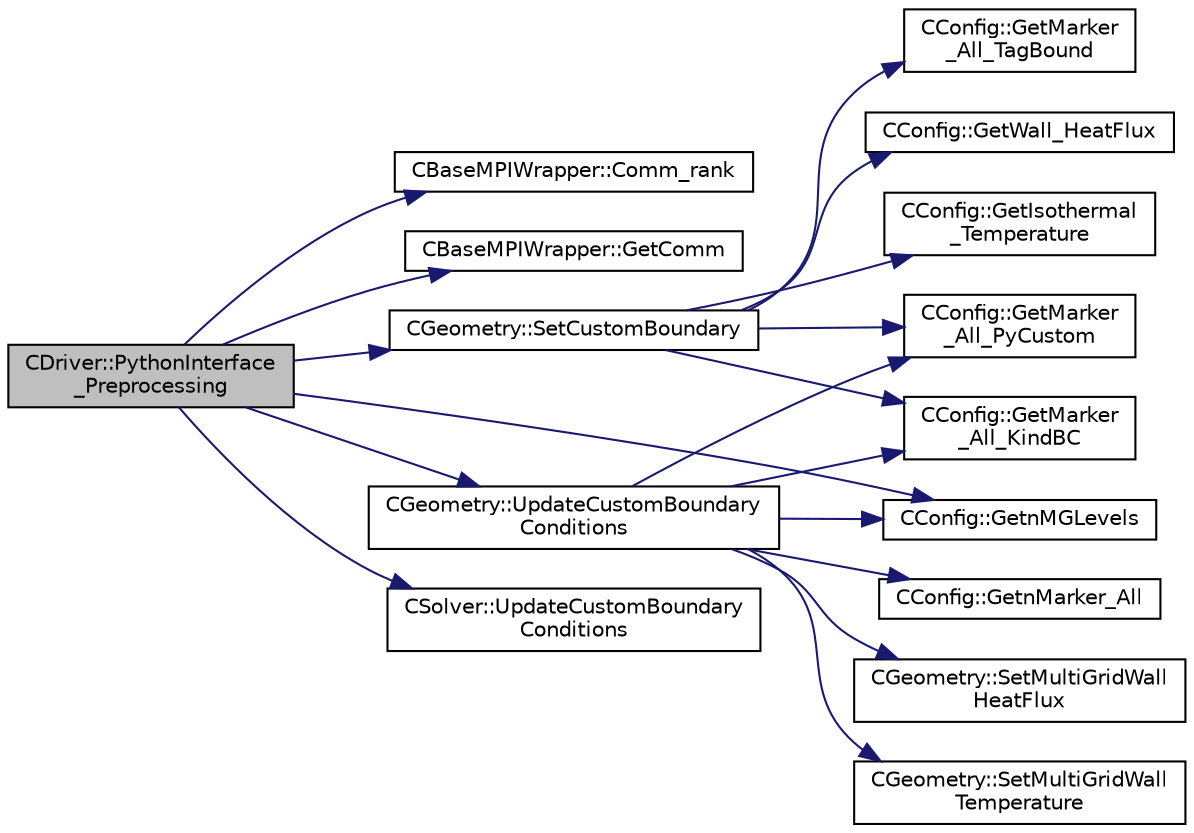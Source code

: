digraph "CDriver::PythonInterface_Preprocessing"
{
 // LATEX_PDF_SIZE
  edge [fontname="Helvetica",fontsize="10",labelfontname="Helvetica",labelfontsize="10"];
  node [fontname="Helvetica",fontsize="10",shape=record];
  rankdir="LR";
  Node1 [label="CDriver::PythonInterface\l_Preprocessing",height=0.2,width=0.4,color="black", fillcolor="grey75", style="filled", fontcolor="black",tooltip="Initialize Python interface functionalities."];
  Node1 -> Node2 [color="midnightblue",fontsize="10",style="solid",fontname="Helvetica"];
  Node2 [label="CBaseMPIWrapper::Comm_rank",height=0.2,width=0.4,color="black", fillcolor="white", style="filled",URL="$classCBaseMPIWrapper.html#a174f279995b7c643bcc1b8eb34e96aa6",tooltip=" "];
  Node1 -> Node3 [color="midnightblue",fontsize="10",style="solid",fontname="Helvetica"];
  Node3 [label="CBaseMPIWrapper::GetComm",height=0.2,width=0.4,color="black", fillcolor="white", style="filled",URL="$classCBaseMPIWrapper.html#a8154391fc3522954802889d81d4ef5da",tooltip=" "];
  Node1 -> Node4 [color="midnightblue",fontsize="10",style="solid",fontname="Helvetica"];
  Node4 [label="CConfig::GetnMGLevels",height=0.2,width=0.4,color="black", fillcolor="white", style="filled",URL="$classCConfig.html#a15a61a6f9a1d415c3509018f4916c5c1",tooltip="Get the number of multigrid levels."];
  Node1 -> Node5 [color="midnightblue",fontsize="10",style="solid",fontname="Helvetica"];
  Node5 [label="CGeometry::SetCustomBoundary",height=0.2,width=0.4,color="black", fillcolor="white", style="filled",URL="$classCGeometry.html#a15dd9fe9352493c70f21b217bab034ea",tooltip="Set the data containers for customized boundary conditions."];
  Node5 -> Node6 [color="midnightblue",fontsize="10",style="solid",fontname="Helvetica"];
  Node6 [label="CConfig::GetIsothermal\l_Temperature",height=0.2,width=0.4,color="black", fillcolor="white", style="filled",URL="$classCConfig.html#a2bf56370670128e9e93af4ed3a7e2bb7",tooltip="Get the wall temperature (static) at an isothermal boundary."];
  Node5 -> Node7 [color="midnightblue",fontsize="10",style="solid",fontname="Helvetica"];
  Node7 [label="CConfig::GetMarker\l_All_KindBC",height=0.2,width=0.4,color="black", fillcolor="white", style="filled",URL="$classCConfig.html#ae003cd8f406eaaa91849a774c9a20730",tooltip="Get the kind of boundary for each marker."];
  Node5 -> Node8 [color="midnightblue",fontsize="10",style="solid",fontname="Helvetica"];
  Node8 [label="CConfig::GetMarker\l_All_PyCustom",height=0.2,width=0.4,color="black", fillcolor="white", style="filled",URL="$classCConfig.html#acf8910da77f327b190e1a37211a23f10",tooltip="Get the Python customization for a marker val_marker."];
  Node5 -> Node9 [color="midnightblue",fontsize="10",style="solid",fontname="Helvetica"];
  Node9 [label="CConfig::GetMarker\l_All_TagBound",height=0.2,width=0.4,color="black", fillcolor="white", style="filled",URL="$classCConfig.html#ab8c9c1f45950a29355be4ff357049440",tooltip="Get the index of the surface defined in the geometry file."];
  Node5 -> Node10 [color="midnightblue",fontsize="10",style="solid",fontname="Helvetica"];
  Node10 [label="CConfig::GetWall_HeatFlux",height=0.2,width=0.4,color="black", fillcolor="white", style="filled",URL="$classCConfig.html#a61a5154012543ac7d95929ddc6b79950",tooltip="Get the wall heat flux on a constant heat flux boundary."];
  Node1 -> Node11 [color="midnightblue",fontsize="10",style="solid",fontname="Helvetica"];
  Node11 [label="CGeometry::UpdateCustomBoundary\lConditions",height=0.2,width=0.4,color="black", fillcolor="white", style="filled",URL="$classCGeometry.html#a65d6e849b384ed08a35930f360aedda6",tooltip="Update the multi-grid structure for the customized boundary conditions."];
  Node11 -> Node7 [color="midnightblue",fontsize="10",style="solid",fontname="Helvetica"];
  Node11 -> Node8 [color="midnightblue",fontsize="10",style="solid",fontname="Helvetica"];
  Node11 -> Node12 [color="midnightblue",fontsize="10",style="solid",fontname="Helvetica"];
  Node12 [label="CConfig::GetnMarker_All",height=0.2,width=0.4,color="black", fillcolor="white", style="filled",URL="$classCConfig.html#a459dee039e618d21a5d78db61c221240",tooltip="Get the total number of boundary markers of the local process including send/receive domains."];
  Node11 -> Node4 [color="midnightblue",fontsize="10",style="solid",fontname="Helvetica"];
  Node11 -> Node13 [color="midnightblue",fontsize="10",style="solid",fontname="Helvetica"];
  Node13 [label="CGeometry::SetMultiGridWall\lHeatFlux",height=0.2,width=0.4,color="black", fillcolor="white", style="filled",URL="$classCGeometry.html#ac32eda6def049a4f25f32aeeee05c4dd",tooltip="A virtual member."];
  Node11 -> Node14 [color="midnightblue",fontsize="10",style="solid",fontname="Helvetica"];
  Node14 [label="CGeometry::SetMultiGridWall\lTemperature",height=0.2,width=0.4,color="black", fillcolor="white", style="filled",URL="$classCGeometry.html#a75e2d936bdbf5c9e414916e6af5ef9c4",tooltip="A virtual member."];
  Node1 -> Node15 [color="midnightblue",fontsize="10",style="solid",fontname="Helvetica"];
  Node15 [label="CSolver::UpdateCustomBoundary\lConditions",height=0.2,width=0.4,color="black", fillcolor="white", style="filled",URL="$classCSolver.html#a234b54d6b6099ba597385259a3692002",tooltip="Update the multi-grid structure for the customized boundary conditions."];
}
